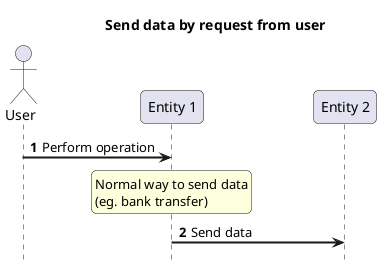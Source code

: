 @startuml
autonumber
skinparam sequenceArrowThickness 2
skinparam roundcorner 10
skinparam ParticipantPadding 50
hide footbox

title Send data by request from user

actor User
participant "Entity 1" as e1
participant "Entity 2" as e2

User -> e1 : Perform operation
rnote over e1
 Normal way to send data
 (eg. bank transfer)
endrnote
e1 -> e2 : Send data

@enduml